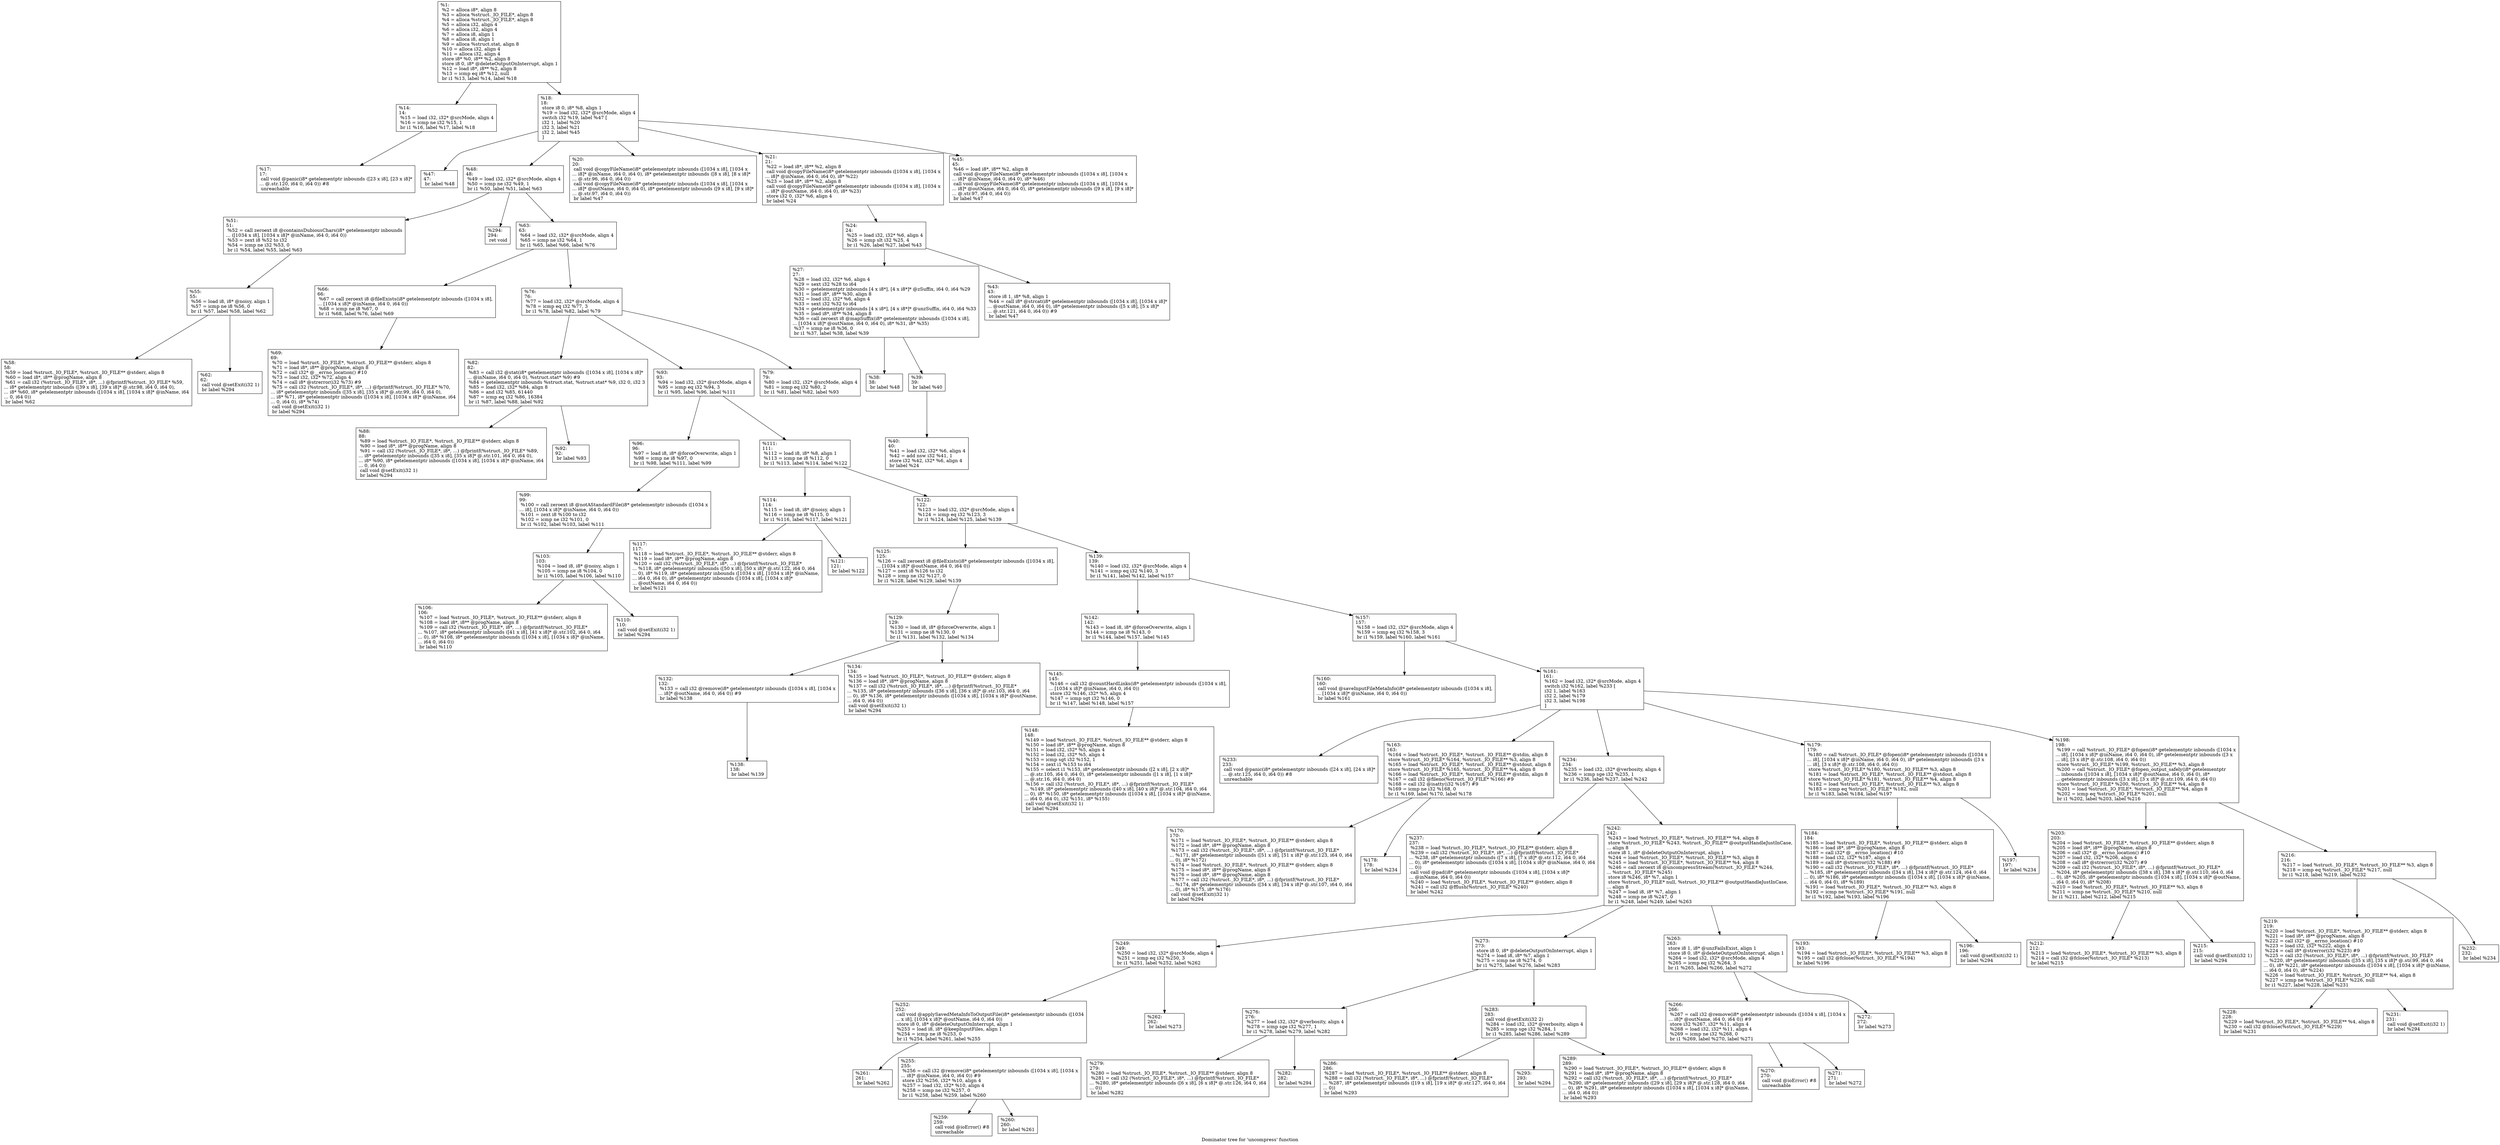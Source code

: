 digraph "Dominator tree for 'uncompress' function" {
	label="Dominator tree for 'uncompress' function";

	Node0xd9ec80 [shape=record,label="{%1:\l  %2 = alloca i8*, align 8\l  %3 = alloca %struct._IO_FILE*, align 8\l  %4 = alloca %struct._IO_FILE*, align 8\l  %5 = alloca i32, align 4\l  %6 = alloca i32, align 4\l  %7 = alloca i8, align 1\l  %8 = alloca i8, align 1\l  %9 = alloca %struct.stat, align 8\l  %10 = alloca i32, align 4\l  %11 = alloca i32, align 4\l  store i8* %0, i8** %2, align 8\l  store i8 0, i8* @deleteOutputOnInterrupt, align 1\l  %12 = load i8*, i8** %2, align 8\l  %13 = icmp eq i8* %12, null\l  br i1 %13, label %14, label %18\l}"];
	Node0xd9ec80 -> Node0xdc4100;
	Node0xd9ec80 -> Node0xcb7220;
	Node0xdc4100 [shape=record,label="{%14:\l14:                                               \l  %15 = load i32, i32* @srcMode, align 4\l  %16 = icmp ne i32 %15, 1\l  br i1 %16, label %17, label %18\l}"];
	Node0xdc4100 -> Node0xd98540;
	Node0xd98540 [shape=record,label="{%17:\l17:                                               \l  call void @panic(i8* getelementptr inbounds ([23 x i8], [23 x i8]*\l... @.str.120, i64 0, i64 0)) #8\l  unreachable\l}"];
	Node0xcb7220 [shape=record,label="{%18:\l18:                                               \l  store i8 0, i8* %8, align 1\l  %19 = load i32, i32* @srcMode, align 4\l  switch i32 %19, label %47 [\l    i32 1, label %20\l    i32 3, label %21\l    i32 2, label %45\l  ]\l}"];
	Node0xcb7220 -> Node0xd99bc0;
	Node0xcb7220 -> Node0xdcaee0;
	Node0xcb7220 -> Node0xdb4870;
	Node0xcb7220 -> Node0xdcb770;
	Node0xcb7220 -> Node0xb195a0;
	Node0xd99bc0 [shape=record,label="{%47:\l47:                                               \l  br label %48\l}"];
	Node0xdcaee0 [shape=record,label="{%48:\l48:                                               \l  %49 = load i32, i32* @srcMode, align 4\l  %50 = icmp ne i32 %49, 1\l  br i1 %50, label %51, label %63\l}"];
	Node0xdcaee0 -> Node0xdeb690;
	Node0xdcaee0 -> Node0xdd3890;
	Node0xdcaee0 -> Node0xcb74d0;
	Node0xdeb690 [shape=record,label="{%51:\l51:                                               \l  %52 = call zeroext i8 @containsDubiousChars(i8* getelementptr inbounds\l... ([1034 x i8], [1034 x i8]* @inName, i64 0, i64 0))\l  %53 = zext i8 %52 to i32\l  %54 = icmp ne i32 %53, 0\l  br i1 %54, label %55, label %63\l}"];
	Node0xdeb690 -> Node0xdb7180;
	Node0xdb7180 [shape=record,label="{%55:\l55:                                               \l  %56 = load i8, i8* @noisy, align 1\l  %57 = icmp ne i8 %56, 0\l  br i1 %57, label %58, label %62\l}"];
	Node0xdb7180 -> Node0xcb1a10;
	Node0xdb7180 -> Node0xdc4b40;
	Node0xcb1a10 [shape=record,label="{%58:\l58:                                               \l  %59 = load %struct._IO_FILE*, %struct._IO_FILE** @stderr, align 8\l  %60 = load i8*, i8** @progName, align 8\l  %61 = call i32 (%struct._IO_FILE*, i8*, ...) @fprintf(%struct._IO_FILE* %59,\l... i8* getelementptr inbounds ([39 x i8], [39 x i8]* @.str.98, i64 0, i64 0),\l... i8* %60, i8* getelementptr inbounds ([1034 x i8], [1034 x i8]* @inName, i64\l... 0, i64 0))\l  br label %62\l}"];
	Node0xdc4b40 [shape=record,label="{%62:\l62:                                               \l  call void @setExit(i32 1)\l  br label %294\l}"];
	Node0xdd3890 [shape=record,label="{%294:\l294:                                              \l  ret void\l}"];
	Node0xcb74d0 [shape=record,label="{%63:\l63:                                               \l  %64 = load i32, i32* @srcMode, align 4\l  %65 = icmp ne i32 %64, 1\l  br i1 %65, label %66, label %76\l}"];
	Node0xcb74d0 -> Node0xd42bc0;
	Node0xcb74d0 -> Node0xda3400;
	Node0xd42bc0 [shape=record,label="{%66:\l66:                                               \l  %67 = call zeroext i8 @fileExists(i8* getelementptr inbounds ([1034 x i8],\l... [1034 x i8]* @inName, i64 0, i64 0))\l  %68 = icmp ne i8 %67, 0\l  br i1 %68, label %76, label %69\l}"];
	Node0xd42bc0 -> Node0xe4a200;
	Node0xe4a200 [shape=record,label="{%69:\l69:                                               \l  %70 = load %struct._IO_FILE*, %struct._IO_FILE** @stderr, align 8\l  %71 = load i8*, i8** @progName, align 8\l  %72 = call i32* @__errno_location() #10\l  %73 = load i32, i32* %72, align 4\l  %74 = call i8* @strerror(i32 %73) #9\l  %75 = call i32 (%struct._IO_FILE*, i8*, ...) @fprintf(%struct._IO_FILE* %70,\l... i8* getelementptr inbounds ([35 x i8], [35 x i8]* @.str.99, i64 0, i64 0),\l... i8* %71, i8* getelementptr inbounds ([1034 x i8], [1034 x i8]* @inName, i64\l... 0, i64 0), i8* %74)\l  call void @setExit(i32 1)\l  br label %294\l}"];
	Node0xda3400 [shape=record,label="{%76:\l76:                                               \l  %77 = load i32, i32* @srcMode, align 4\l  %78 = icmp eq i32 %77, 3\l  br i1 %78, label %82, label %79\l}"];
	Node0xda3400 -> Node0xdbfdc0;
	Node0xda3400 -> Node0xcf08c0;
	Node0xda3400 -> Node0xdbe750;
	Node0xdbfdc0 [shape=record,label="{%82:\l82:                                               \l  %83 = call i32 @stat(i8* getelementptr inbounds ([1034 x i8], [1034 x i8]*\l... @inName, i64 0, i64 0), %struct.stat* %9) #9\l  %84 = getelementptr inbounds %struct.stat, %struct.stat* %9, i32 0, i32 3\l  %85 = load i32, i32* %84, align 8\l  %86 = and i32 %85, 61440\l  %87 = icmp eq i32 %86, 16384\l  br i1 %87, label %88, label %92\l}"];
	Node0xdbfdc0 -> Node0xcfaad0;
	Node0xdbfdc0 -> Node0xdcaa40;
	Node0xcfaad0 [shape=record,label="{%88:\l88:                                               \l  %89 = load %struct._IO_FILE*, %struct._IO_FILE** @stderr, align 8\l  %90 = load i8*, i8** @progName, align 8\l  %91 = call i32 (%struct._IO_FILE*, i8*, ...) @fprintf(%struct._IO_FILE* %89,\l... i8* getelementptr inbounds ([35 x i8], [35 x i8]* @.str.101, i64 0, i64 0),\l... i8* %90, i8* getelementptr inbounds ([1034 x i8], [1034 x i8]* @inName, i64\l... 0, i64 0))\l  call void @setExit(i32 1)\l  br label %294\l}"];
	Node0xdcaa40 [shape=record,label="{%92:\l92:                                               \l  br label %93\l}"];
	Node0xcf08c0 [shape=record,label="{%93:\l93:                                               \l  %94 = load i32, i32* @srcMode, align 4\l  %95 = icmp eq i32 %94, 3\l  br i1 %95, label %96, label %111\l}"];
	Node0xcf08c0 -> Node0xcf4070;
	Node0xcf08c0 -> Node0xd9d170;
	Node0xcf4070 [shape=record,label="{%96:\l96:                                               \l  %97 = load i8, i8* @forceOverwrite, align 1\l  %98 = icmp ne i8 %97, 0\l  br i1 %98, label %111, label %99\l}"];
	Node0xcf4070 -> Node0xdc6730;
	Node0xdc6730 [shape=record,label="{%99:\l99:                                               \l  %100 = call zeroext i8 @notAStandardFile(i8* getelementptr inbounds ([1034 x\l... i8], [1034 x i8]* @inName, i64 0, i64 0))\l  %101 = zext i8 %100 to i32\l  %102 = icmp ne i32 %101, 0\l  br i1 %102, label %103, label %111\l}"];
	Node0xdc6730 -> Node0xdbf740;
	Node0xdbf740 [shape=record,label="{%103:\l103:                                              \l  %104 = load i8, i8* @noisy, align 1\l  %105 = icmp ne i8 %104, 0\l  br i1 %105, label %106, label %110\l}"];
	Node0xdbf740 -> Node0xcf9fb0;
	Node0xdbf740 -> Node0xda8540;
	Node0xcf9fb0 [shape=record,label="{%106:\l106:                                              \l  %107 = load %struct._IO_FILE*, %struct._IO_FILE** @stderr, align 8\l  %108 = load i8*, i8** @progName, align 8\l  %109 = call i32 (%struct._IO_FILE*, i8*, ...) @fprintf(%struct._IO_FILE*\l... %107, i8* getelementptr inbounds ([41 x i8], [41 x i8]* @.str.102, i64 0, i64\l... 0), i8* %108, i8* getelementptr inbounds ([1034 x i8], [1034 x i8]* @inName,\l... i64 0, i64 0))\l  br label %110\l}"];
	Node0xda8540 [shape=record,label="{%110:\l110:                                              \l  call void @setExit(i32 1)\l  br label %294\l}"];
	Node0xd9d170 [shape=record,label="{%111:\l111:                                              \l  %112 = load i8, i8* %8, align 1\l  %113 = icmp ne i8 %112, 0\l  br i1 %113, label %114, label %122\l}"];
	Node0xd9d170 -> Node0xdbd3e0;
	Node0xd9d170 -> Node0xdd0b60;
	Node0xdbd3e0 [shape=record,label="{%114:\l114:                                              \l  %115 = load i8, i8* @noisy, align 1\l  %116 = icmp ne i8 %115, 0\l  br i1 %116, label %117, label %121\l}"];
	Node0xdbd3e0 -> Node0xe3db10;
	Node0xdbd3e0 -> Node0xc0cc80;
	Node0xe3db10 [shape=record,label="{%117:\l117:                                              \l  %118 = load %struct._IO_FILE*, %struct._IO_FILE** @stderr, align 8\l  %119 = load i8*, i8** @progName, align 8\l  %120 = call i32 (%struct._IO_FILE*, i8*, ...) @fprintf(%struct._IO_FILE*\l... %118, i8* getelementptr inbounds ([50 x i8], [50 x i8]* @.str.122, i64 0, i64\l... 0), i8* %119, i8* getelementptr inbounds ([1034 x i8], [1034 x i8]* @inName,\l... i64 0, i64 0), i8* getelementptr inbounds ([1034 x i8], [1034 x i8]*\l... @outName, i64 0, i64 0))\l  br label %121\l}"];
	Node0xc0cc80 [shape=record,label="{%121:\l121:                                              \l  br label %122\l}"];
	Node0xdd0b60 [shape=record,label="{%122:\l122:                                              \l  %123 = load i32, i32* @srcMode, align 4\l  %124 = icmp eq i32 %123, 3\l  br i1 %124, label %125, label %139\l}"];
	Node0xdd0b60 -> Node0xb807c0;
	Node0xdd0b60 -> Node0xdc5090;
	Node0xb807c0 [shape=record,label="{%125:\l125:                                              \l  %126 = call zeroext i8 @fileExists(i8* getelementptr inbounds ([1034 x i8],\l... [1034 x i8]* @outName, i64 0, i64 0))\l  %127 = zext i8 %126 to i32\l  %128 = icmp ne i32 %127, 0\l  br i1 %128, label %129, label %139\l}"];
	Node0xb807c0 -> Node0xc1efd0;
	Node0xc1efd0 [shape=record,label="{%129:\l129:                                              \l  %130 = load i8, i8* @forceOverwrite, align 1\l  %131 = icmp ne i8 %130, 0\l  br i1 %131, label %132, label %134\l}"];
	Node0xc1efd0 -> Node0xe49000;
	Node0xc1efd0 -> Node0xb6e9f0;
	Node0xe49000 [shape=record,label="{%132:\l132:                                              \l  %133 = call i32 @remove(i8* getelementptr inbounds ([1034 x i8], [1034 x\l... i8]* @outName, i64 0, i64 0)) #9\l  br label %138\l}"];
	Node0xe49000 -> Node0xb6bb50;
	Node0xb6bb50 [shape=record,label="{%138:\l138:                                              \l  br label %139\l}"];
	Node0xb6e9f0 [shape=record,label="{%134:\l134:                                              \l  %135 = load %struct._IO_FILE*, %struct._IO_FILE** @stderr, align 8\l  %136 = load i8*, i8** @progName, align 8\l  %137 = call i32 (%struct._IO_FILE*, i8*, ...) @fprintf(%struct._IO_FILE*\l... %135, i8* getelementptr inbounds ([36 x i8], [36 x i8]* @.str.103, i64 0, i64\l... 0), i8* %136, i8* getelementptr inbounds ([1034 x i8], [1034 x i8]* @outName,\l... i64 0, i64 0))\l  call void @setExit(i32 1)\l  br label %294\l}"];
	Node0xdc5090 [shape=record,label="{%139:\l139:                                              \l  %140 = load i32, i32* @srcMode, align 4\l  %141 = icmp eq i32 %140, 3\l  br i1 %141, label %142, label %157\l}"];
	Node0xdc5090 -> Node0xdd3e10;
	Node0xdc5090 -> Node0xe63a80;
	Node0xdd3e10 [shape=record,label="{%142:\l142:                                              \l  %143 = load i8, i8* @forceOverwrite, align 1\l  %144 = icmp ne i8 %143, 0\l  br i1 %144, label %157, label %145\l}"];
	Node0xdd3e10 -> Node0xe552d0;
	Node0xe552d0 [shape=record,label="{%145:\l145:                                              \l  %146 = call i32 @countHardLinks(i8* getelementptr inbounds ([1034 x i8],\l... [1034 x i8]* @inName, i64 0, i64 0))\l  store i32 %146, i32* %5, align 4\l  %147 = icmp sgt i32 %146, 0\l  br i1 %147, label %148, label %157\l}"];
	Node0xe552d0 -> Node0xb18a80;
	Node0xb18a80 [shape=record,label="{%148:\l148:                                              \l  %149 = load %struct._IO_FILE*, %struct._IO_FILE** @stderr, align 8\l  %150 = load i8*, i8** @progName, align 8\l  %151 = load i32, i32* %5, align 4\l  %152 = load i32, i32* %5, align 4\l  %153 = icmp sgt i32 %152, 1\l  %154 = zext i1 %153 to i64\l  %155 = select i1 %153, i8* getelementptr inbounds ([2 x i8], [2 x i8]*\l... @.str.105, i64 0, i64 0), i8* getelementptr inbounds ([1 x i8], [1 x i8]*\l... @.str.16, i64 0, i64 0)\l  %156 = call i32 (%struct._IO_FILE*, i8*, ...) @fprintf(%struct._IO_FILE*\l... %149, i8* getelementptr inbounds ([40 x i8], [40 x i8]* @.str.104, i64 0, i64\l... 0), i8* %150, i8* getelementptr inbounds ([1034 x i8], [1034 x i8]* @inName,\l... i64 0, i64 0), i32 %151, i8* %155)\l  call void @setExit(i32 1)\l  br label %294\l}"];
	Node0xe63a80 [shape=record,label="{%157:\l157:                                              \l  %158 = load i32, i32* @srcMode, align 4\l  %159 = icmp eq i32 %158, 3\l  br i1 %159, label %160, label %161\l}"];
	Node0xe63a80 -> Node0xd73b80;
	Node0xe63a80 -> Node0xdc4e10;
	Node0xd73b80 [shape=record,label="{%160:\l160:                                              \l  call void @saveInputFileMetaInfo(i8* getelementptr inbounds ([1034 x i8],\l... [1034 x i8]* @inName, i64 0, i64 0))\l  br label %161\l}"];
	Node0xdc4e10 [shape=record,label="{%161:\l161:                                              \l  %162 = load i32, i32* @srcMode, align 4\l  switch i32 %162, label %233 [\l    i32 1, label %163\l    i32 2, label %179\l    i32 3, label %198\l  ]\l}"];
	Node0xdc4e10 -> Node0xc00ef0;
	Node0xdc4e10 -> Node0xcb34d0;
	Node0xdc4e10 -> Node0xcef5d0;
	Node0xdc4e10 -> Node0xb1ac30;
	Node0xdc4e10 -> Node0xdd4240;
	Node0xc00ef0 [shape=record,label="{%233:\l233:                                              \l  call void @panic(i8* getelementptr inbounds ([24 x i8], [24 x i8]*\l... @.str.125, i64 0, i64 0)) #8\l  unreachable\l}"];
	Node0xcb34d0 [shape=record,label="{%163:\l163:                                              \l  %164 = load %struct._IO_FILE*, %struct._IO_FILE** @stdin, align 8\l  store %struct._IO_FILE* %164, %struct._IO_FILE** %3, align 8\l  %165 = load %struct._IO_FILE*, %struct._IO_FILE** @stdout, align 8\l  store %struct._IO_FILE* %165, %struct._IO_FILE** %4, align 8\l  %166 = load %struct._IO_FILE*, %struct._IO_FILE** @stdin, align 8\l  %167 = call i32 @fileno(%struct._IO_FILE* %166) #9\l  %168 = call i32 @isatty(i32 %167) #9\l  %169 = icmp ne i32 %168, 0\l  br i1 %169, label %170, label %178\l}"];
	Node0xcb34d0 -> Node0xd00b30;
	Node0xcb34d0 -> Node0xdabc30;
	Node0xd00b30 [shape=record,label="{%170:\l170:                                              \l  %171 = load %struct._IO_FILE*, %struct._IO_FILE** @stderr, align 8\l  %172 = load i8*, i8** @progName, align 8\l  %173 = call i32 (%struct._IO_FILE*, i8*, ...) @fprintf(%struct._IO_FILE*\l... %171, i8* getelementptr inbounds ([51 x i8], [51 x i8]* @.str.123, i64 0, i64\l... 0), i8* %172)\l  %174 = load %struct._IO_FILE*, %struct._IO_FILE** @stderr, align 8\l  %175 = load i8*, i8** @progName, align 8\l  %176 = load i8*, i8** @progName, align 8\l  %177 = call i32 (%struct._IO_FILE*, i8*, ...) @fprintf(%struct._IO_FILE*\l... %174, i8* getelementptr inbounds ([34 x i8], [34 x i8]* @.str.107, i64 0, i64\l... 0), i8* %175, i8* %176)\l  call void @setExit(i32 1)\l  br label %294\l}"];
	Node0xdabc30 [shape=record,label="{%178:\l178:                                              \l  br label %234\l}"];
	Node0xcef5d0 [shape=record,label="{%234:\l234:                                              \l  %235 = load i32, i32* @verbosity, align 4\l  %236 = icmp sge i32 %235, 1\l  br i1 %236, label %237, label %242\l}"];
	Node0xcef5d0 -> Node0xe65880;
	Node0xcef5d0 -> Node0xdd2590;
	Node0xe65880 [shape=record,label="{%237:\l237:                                              \l  %238 = load %struct._IO_FILE*, %struct._IO_FILE** @stderr, align 8\l  %239 = call i32 (%struct._IO_FILE*, i8*, ...) @fprintf(%struct._IO_FILE*\l... %238, i8* getelementptr inbounds ([7 x i8], [7 x i8]* @.str.112, i64 0, i64\l... 0), i8* getelementptr inbounds ([1034 x i8], [1034 x i8]* @inName, i64 0, i64\l... 0))\l  call void @pad(i8* getelementptr inbounds ([1034 x i8], [1034 x i8]*\l... @inName, i64 0, i64 0))\l  %240 = load %struct._IO_FILE*, %struct._IO_FILE** @stderr, align 8\l  %241 = call i32 @fflush(%struct._IO_FILE* %240)\l  br label %242\l}"];
	Node0xdd2590 [shape=record,label="{%242:\l242:                                              \l  %243 = load %struct._IO_FILE*, %struct._IO_FILE** %4, align 8\l  store %struct._IO_FILE* %243, %struct._IO_FILE** @outputHandleJustInCase,\l... align 8\l  store i8 1, i8* @deleteOutputOnInterrupt, align 1\l  %244 = load %struct._IO_FILE*, %struct._IO_FILE** %3, align 8\l  %245 = load %struct._IO_FILE*, %struct._IO_FILE** %4, align 8\l  %246 = call zeroext i8 @uncompressStream(%struct._IO_FILE* %244,\l... %struct._IO_FILE* %245)\l  store i8 %246, i8* %7, align 1\l  store %struct._IO_FILE* null, %struct._IO_FILE** @outputHandleJustInCase,\l... align 8\l  %247 = load i8, i8* %7, align 1\l  %248 = icmp ne i8 %247, 0\l  br i1 %248, label %249, label %263\l}"];
	Node0xdd2590 -> Node0xe5f570;
	Node0xdd2590 -> Node0xbcc720;
	Node0xdd2590 -> Node0xe5e9e0;
	Node0xe5f570 [shape=record,label="{%249:\l249:                                              \l  %250 = load i32, i32* @srcMode, align 4\l  %251 = icmp eq i32 %250, 3\l  br i1 %251, label %252, label %262\l}"];
	Node0xe5f570 -> Node0xda6fc0;
	Node0xe5f570 -> Node0xdb0a90;
	Node0xda6fc0 [shape=record,label="{%252:\l252:                                              \l  call void @applySavedMetaInfoToOutputFile(i8* getelementptr inbounds ([1034\l... x i8], [1034 x i8]* @outName, i64 0, i64 0))\l  store i8 0, i8* @deleteOutputOnInterrupt, align 1\l  %253 = load i8, i8* @keepInputFiles, align 1\l  %254 = icmp ne i8 %253, 0\l  br i1 %254, label %261, label %255\l}"];
	Node0xda6fc0 -> Node0xbc8a50;
	Node0xda6fc0 -> Node0xdcf1b0;
	Node0xbc8a50 [shape=record,label="{%261:\l261:                                              \l  br label %262\l}"];
	Node0xdcf1b0 [shape=record,label="{%255:\l255:                                              \l  %256 = call i32 @remove(i8* getelementptr inbounds ([1034 x i8], [1034 x\l... i8]* @inName, i64 0, i64 0)) #9\l  store i32 %256, i32* %10, align 4\l  %257 = load i32, i32* %10, align 4\l  %258 = icmp ne i32 %257, 0\l  br i1 %258, label %259, label %260\l}"];
	Node0xdcf1b0 -> Node0xdc5b90;
	Node0xdcf1b0 -> Node0xe46210;
	Node0xdc5b90 [shape=record,label="{%259:\l259:                                              \l  call void @ioError() #8\l  unreachable\l}"];
	Node0xe46210 [shape=record,label="{%260:\l260:                                              \l  br label %261\l}"];
	Node0xdb0a90 [shape=record,label="{%262:\l262:                                              \l  br label %273\l}"];
	Node0xbcc720 [shape=record,label="{%273:\l273:                                              \l  store i8 0, i8* @deleteOutputOnInterrupt, align 1\l  %274 = load i8, i8* %7, align 1\l  %275 = icmp ne i8 %274, 0\l  br i1 %275, label %276, label %283\l}"];
	Node0xbcc720 -> Node0xb34360;
	Node0xbcc720 -> Node0xc04310;
	Node0xb34360 [shape=record,label="{%276:\l276:                                              \l  %277 = load i32, i32* @verbosity, align 4\l  %278 = icmp sge i32 %277, 1\l  br i1 %278, label %279, label %282\l}"];
	Node0xb34360 -> Node0xd91420;
	Node0xb34360 -> Node0xc2a800;
	Node0xd91420 [shape=record,label="{%279:\l279:                                              \l  %280 = load %struct._IO_FILE*, %struct._IO_FILE** @stderr, align 8\l  %281 = call i32 (%struct._IO_FILE*, i8*, ...) @fprintf(%struct._IO_FILE*\l... %280, i8* getelementptr inbounds ([6 x i8], [6 x i8]* @.str.126, i64 0, i64\l... 0))\l  br label %282\l}"];
	Node0xc2a800 [shape=record,label="{%282:\l282:                                              \l  br label %294\l}"];
	Node0xc04310 [shape=record,label="{%283:\l283:                                              \l  call void @setExit(i32 2)\l  %284 = load i32, i32* @verbosity, align 4\l  %285 = icmp sge i32 %284, 1\l  br i1 %285, label %286, label %289\l}"];
	Node0xc04310 -> Node0xb18420;
	Node0xc04310 -> Node0xd1e860;
	Node0xc04310 -> Node0xb6be30;
	Node0xb18420 [shape=record,label="{%286:\l286:                                              \l  %287 = load %struct._IO_FILE*, %struct._IO_FILE** @stderr, align 8\l  %288 = call i32 (%struct._IO_FILE*, i8*, ...) @fprintf(%struct._IO_FILE*\l... %287, i8* getelementptr inbounds ([19 x i8], [19 x i8]* @.str.127, i64 0, i64\l... 0))\l  br label %293\l}"];
	Node0xd1e860 [shape=record,label="{%293:\l293:                                              \l  br label %294\l}"];
	Node0xb6be30 [shape=record,label="{%289:\l289:                                              \l  %290 = load %struct._IO_FILE*, %struct._IO_FILE** @stderr, align 8\l  %291 = load i8*, i8** @progName, align 8\l  %292 = call i32 (%struct._IO_FILE*, i8*, ...) @fprintf(%struct._IO_FILE*\l... %290, i8* getelementptr inbounds ([29 x i8], [29 x i8]* @.str.128, i64 0, i64\l... 0), i8* %291, i8* getelementptr inbounds ([1034 x i8], [1034 x i8]* @inName,\l... i64 0, i64 0))\l  br label %293\l}"];
	Node0xe5e9e0 [shape=record,label="{%263:\l263:                                              \l  store i8 1, i8* @unzFailsExist, align 1\l  store i8 0, i8* @deleteOutputOnInterrupt, align 1\l  %264 = load i32, i32* @srcMode, align 4\l  %265 = icmp eq i32 %264, 3\l  br i1 %265, label %266, label %272\l}"];
	Node0xe5e9e0 -> Node0xd7e150;
	Node0xe5e9e0 -> Node0xd9d750;
	Node0xd7e150 [shape=record,label="{%266:\l266:                                              \l  %267 = call i32 @remove(i8* getelementptr inbounds ([1034 x i8], [1034 x\l... i8]* @outName, i64 0, i64 0)) #9\l  store i32 %267, i32* %11, align 4\l  %268 = load i32, i32* %11, align 4\l  %269 = icmp ne i32 %268, 0\l  br i1 %269, label %270, label %271\l}"];
	Node0xd7e150 -> Node0xd6c200;
	Node0xd7e150 -> Node0xbfdad0;
	Node0xd6c200 [shape=record,label="{%270:\l270:                                              \l  call void @ioError() #8\l  unreachable\l}"];
	Node0xbfdad0 [shape=record,label="{%271:\l271:                                              \l  br label %272\l}"];
	Node0xd9d750 [shape=record,label="{%272:\l272:                                              \l  br label %273\l}"];
	Node0xb1ac30 [shape=record,label="{%179:\l179:                                              \l  %180 = call %struct._IO_FILE* @fopen(i8* getelementptr inbounds ([1034 x\l... i8], [1034 x i8]* @inName, i64 0, i64 0), i8* getelementptr inbounds ([3 x\l... i8], [3 x i8]* @.str.108, i64 0, i64 0))\l  store %struct._IO_FILE* %180, %struct._IO_FILE** %3, align 8\l  %181 = load %struct._IO_FILE*, %struct._IO_FILE** @stdout, align 8\l  store %struct._IO_FILE* %181, %struct._IO_FILE** %4, align 8\l  %182 = load %struct._IO_FILE*, %struct._IO_FILE** %3, align 8\l  %183 = icmp eq %struct._IO_FILE* %182, null\l  br i1 %183, label %184, label %197\l}"];
	Node0xb1ac30 -> Node0xd5a3e0;
	Node0xb1ac30 -> Node0xc834a0;
	Node0xd5a3e0 [shape=record,label="{%184:\l184:                                              \l  %185 = load %struct._IO_FILE*, %struct._IO_FILE** @stderr, align 8\l  %186 = load i8*, i8** @progName, align 8\l  %187 = call i32* @__errno_location() #10\l  %188 = load i32, i32* %187, align 4\l  %189 = call i8* @strerror(i32 %188) #9\l  %190 = call i32 (%struct._IO_FILE*, i8*, ...) @fprintf(%struct._IO_FILE*\l... %185, i8* getelementptr inbounds ([34 x i8], [34 x i8]* @.str.124, i64 0, i64\l... 0), i8* %186, i8* getelementptr inbounds ([1034 x i8], [1034 x i8]* @inName,\l... i64 0, i64 0), i8* %189)\l  %191 = load %struct._IO_FILE*, %struct._IO_FILE** %3, align 8\l  %192 = icmp ne %struct._IO_FILE* %191, null\l  br i1 %192, label %193, label %196\l}"];
	Node0xd5a3e0 -> Node0xdd30c0;
	Node0xd5a3e0 -> Node0xdd0560;
	Node0xdd30c0 [shape=record,label="{%193:\l193:                                              \l  %194 = load %struct._IO_FILE*, %struct._IO_FILE** %3, align 8\l  %195 = call i32 @fclose(%struct._IO_FILE* %194)\l  br label %196\l}"];
	Node0xdd0560 [shape=record,label="{%196:\l196:                                              \l  call void @setExit(i32 1)\l  br label %294\l}"];
	Node0xc834a0 [shape=record,label="{%197:\l197:                                              \l  br label %234\l}"];
	Node0xdd4240 [shape=record,label="{%198:\l198:                                              \l  %199 = call %struct._IO_FILE* @fopen(i8* getelementptr inbounds ([1034 x\l... i8], [1034 x i8]* @inName, i64 0, i64 0), i8* getelementptr inbounds ([3 x\l... i8], [3 x i8]* @.str.108, i64 0, i64 0))\l  store %struct._IO_FILE* %199, %struct._IO_FILE** %3, align 8\l  %200 = call %struct._IO_FILE* @fopen_output_safely(i8* getelementptr\l... inbounds ([1034 x i8], [1034 x i8]* @outName, i64 0, i64 0), i8*\l... getelementptr inbounds ([3 x i8], [3 x i8]* @.str.109, i64 0, i64 0))\l  store %struct._IO_FILE* %200, %struct._IO_FILE** %4, align 8\l  %201 = load %struct._IO_FILE*, %struct._IO_FILE** %4, align 8\l  %202 = icmp eq %struct._IO_FILE* %201, null\l  br i1 %202, label %203, label %216\l}"];
	Node0xdd4240 -> Node0xc20060;
	Node0xdd4240 -> Node0xd8d6f0;
	Node0xc20060 [shape=record,label="{%203:\l203:                                              \l  %204 = load %struct._IO_FILE*, %struct._IO_FILE** @stderr, align 8\l  %205 = load i8*, i8** @progName, align 8\l  %206 = call i32* @__errno_location() #10\l  %207 = load i32, i32* %206, align 4\l  %208 = call i8* @strerror(i32 %207) #9\l  %209 = call i32 (%struct._IO_FILE*, i8*, ...) @fprintf(%struct._IO_FILE*\l... %204, i8* getelementptr inbounds ([38 x i8], [38 x i8]* @.str.110, i64 0, i64\l... 0), i8* %205, i8* getelementptr inbounds ([1034 x i8], [1034 x i8]* @outName,\l... i64 0, i64 0), i8* %208)\l  %210 = load %struct._IO_FILE*, %struct._IO_FILE** %3, align 8\l  %211 = icmp ne %struct._IO_FILE* %210, null\l  br i1 %211, label %212, label %215\l}"];
	Node0xc20060 -> Node0xd9e1b0;
	Node0xc20060 -> Node0xdcfa50;
	Node0xd9e1b0 [shape=record,label="{%212:\l212:                                              \l  %213 = load %struct._IO_FILE*, %struct._IO_FILE** %3, align 8\l  %214 = call i32 @fclose(%struct._IO_FILE* %213)\l  br label %215\l}"];
	Node0xdcfa50 [shape=record,label="{%215:\l215:                                              \l  call void @setExit(i32 1)\l  br label %294\l}"];
	Node0xd8d6f0 [shape=record,label="{%216:\l216:                                              \l  %217 = load %struct._IO_FILE*, %struct._IO_FILE** %3, align 8\l  %218 = icmp eq %struct._IO_FILE* %217, null\l  br i1 %218, label %219, label %232\l}"];
	Node0xd8d6f0 -> Node0xe47ba0;
	Node0xd8d6f0 -> Node0xd9ff30;
	Node0xe47ba0 [shape=record,label="{%219:\l219:                                              \l  %220 = load %struct._IO_FILE*, %struct._IO_FILE** @stderr, align 8\l  %221 = load i8*, i8** @progName, align 8\l  %222 = call i32* @__errno_location() #10\l  %223 = load i32, i32* %222, align 4\l  %224 = call i8* @strerror(i32 %223) #9\l  %225 = call i32 (%struct._IO_FILE*, i8*, ...) @fprintf(%struct._IO_FILE*\l... %220, i8* getelementptr inbounds ([35 x i8], [35 x i8]* @.str.99, i64 0, i64\l... 0), i8* %221, i8* getelementptr inbounds ([1034 x i8], [1034 x i8]* @inName,\l... i64 0, i64 0), i8* %224)\l  %226 = load %struct._IO_FILE*, %struct._IO_FILE** %4, align 8\l  %227 = icmp ne %struct._IO_FILE* %226, null\l  br i1 %227, label %228, label %231\l}"];
	Node0xe47ba0 -> Node0xe3fdd0;
	Node0xe47ba0 -> Node0xdc2ad0;
	Node0xe3fdd0 [shape=record,label="{%228:\l228:                                              \l  %229 = load %struct._IO_FILE*, %struct._IO_FILE** %4, align 8\l  %230 = call i32 @fclose(%struct._IO_FILE* %229)\l  br label %231\l}"];
	Node0xdc2ad0 [shape=record,label="{%231:\l231:                                              \l  call void @setExit(i32 1)\l  br label %294\l}"];
	Node0xd9ff30 [shape=record,label="{%232:\l232:                                              \l  br label %234\l}"];
	Node0xdbe750 [shape=record,label="{%79:\l79:                                               \l  %80 = load i32, i32* @srcMode, align 4\l  %81 = icmp eq i32 %80, 2\l  br i1 %81, label %82, label %93\l}"];
	Node0xdb4870 [shape=record,label="{%20:\l20:                                               \l  call void @copyFileName(i8* getelementptr inbounds ([1034 x i8], [1034 x\l... i8]* @inName, i64 0, i64 0), i8* getelementptr inbounds ([8 x i8], [8 x i8]*\l... @.str.96, i64 0, i64 0))\l  call void @copyFileName(i8* getelementptr inbounds ([1034 x i8], [1034 x\l... i8]* @outName, i64 0, i64 0), i8* getelementptr inbounds ([9 x i8], [9 x i8]*\l... @.str.97, i64 0, i64 0))\l  br label %47\l}"];
	Node0xdcb770 [shape=record,label="{%21:\l21:                                               \l  %22 = load i8*, i8** %2, align 8\l  call void @copyFileName(i8* getelementptr inbounds ([1034 x i8], [1034 x\l... i8]* @inName, i64 0, i64 0), i8* %22)\l  %23 = load i8*, i8** %2, align 8\l  call void @copyFileName(i8* getelementptr inbounds ([1034 x i8], [1034 x\l... i8]* @outName, i64 0, i64 0), i8* %23)\l  store i32 0, i32* %6, align 4\l  br label %24\l}"];
	Node0xdcb770 -> Node0xdc9910;
	Node0xdc9910 [shape=record,label="{%24:\l24:                                               \l  %25 = load i32, i32* %6, align 4\l  %26 = icmp slt i32 %25, 4\l  br i1 %26, label %27, label %43\l}"];
	Node0xdc9910 -> Node0xd7d360;
	Node0xdc9910 -> Node0xd5e520;
	Node0xd7d360 [shape=record,label="{%27:\l27:                                               \l  %28 = load i32, i32* %6, align 4\l  %29 = sext i32 %28 to i64\l  %30 = getelementptr inbounds [4 x i8*], [4 x i8*]* @zSuffix, i64 0, i64 %29\l  %31 = load i8*, i8** %30, align 8\l  %32 = load i32, i32* %6, align 4\l  %33 = sext i32 %32 to i64\l  %34 = getelementptr inbounds [4 x i8*], [4 x i8*]* @unzSuffix, i64 0, i64 %33\l  %35 = load i8*, i8** %34, align 8\l  %36 = call zeroext i8 @mapSuffix(i8* getelementptr inbounds ([1034 x i8],\l... [1034 x i8]* @outName, i64 0, i64 0), i8* %31, i8* %35)\l  %37 = icmp ne i8 %36, 0\l  br i1 %37, label %38, label %39\l}"];
	Node0xd7d360 -> Node0xe3eb30;
	Node0xd7d360 -> Node0xdd10f0;
	Node0xe3eb30 [shape=record,label="{%38:\l38:                                               \l  br label %48\l}"];
	Node0xdd10f0 [shape=record,label="{%39:\l39:                                               \l  br label %40\l}"];
	Node0xdd10f0 -> Node0xe3d560;
	Node0xe3d560 [shape=record,label="{%40:\l40:                                               \l  %41 = load i32, i32* %6, align 4\l  %42 = add nsw i32 %41, 1\l  store i32 %42, i32* %6, align 4\l  br label %24\l}"];
	Node0xd5e520 [shape=record,label="{%43:\l43:                                               \l  store i8 1, i8* %8, align 1\l  %44 = call i8* @strcat(i8* getelementptr inbounds ([1034 x i8], [1034 x i8]*\l... @outName, i64 0, i64 0), i8* getelementptr inbounds ([5 x i8], [5 x i8]*\l... @.str.121, i64 0, i64 0)) #9\l  br label %47\l}"];
	Node0xb195a0 [shape=record,label="{%45:\l45:                                               \l  %46 = load i8*, i8** %2, align 8\l  call void @copyFileName(i8* getelementptr inbounds ([1034 x i8], [1034 x\l... i8]* @inName, i64 0, i64 0), i8* %46)\l  call void @copyFileName(i8* getelementptr inbounds ([1034 x i8], [1034 x\l... i8]* @outName, i64 0, i64 0), i8* getelementptr inbounds ([9 x i8], [9 x i8]*\l... @.str.97, i64 0, i64 0))\l  br label %47\l}"];
}

